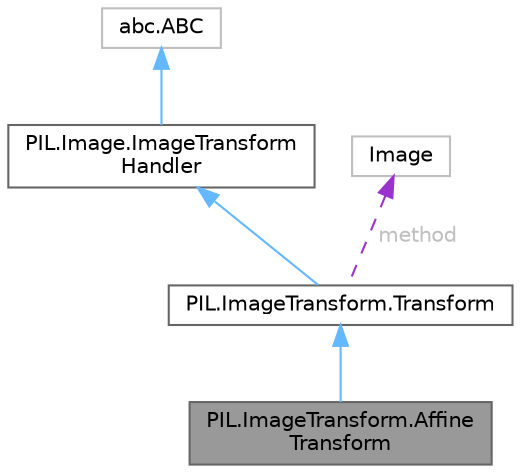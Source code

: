 digraph "PIL.ImageTransform.AffineTransform"
{
 // LATEX_PDF_SIZE
  bgcolor="transparent";
  edge [fontname=Helvetica,fontsize=10,labelfontname=Helvetica,labelfontsize=10];
  node [fontname=Helvetica,fontsize=10,shape=box,height=0.2,width=0.4];
  Node1 [id="Node000001",label="PIL.ImageTransform.Affine\lTransform",height=0.2,width=0.4,color="gray40", fillcolor="grey60", style="filled", fontcolor="black",tooltip=" "];
  Node2 -> Node1 [id="edge1_Node000001_Node000002",dir="back",color="steelblue1",style="solid",tooltip=" "];
  Node2 [id="Node000002",label="PIL.ImageTransform.Transform",height=0.2,width=0.4,color="gray40", fillcolor="white", style="filled",URL="$d8/dc9/classPIL_1_1ImageTransform_1_1Transform.html",tooltip=" "];
  Node3 -> Node2 [id="edge2_Node000002_Node000003",dir="back",color="steelblue1",style="solid",tooltip=" "];
  Node3 [id="Node000003",label="PIL.Image.ImageTransform\lHandler",height=0.2,width=0.4,color="gray40", fillcolor="white", style="filled",URL="$da/d07/classPIL_1_1Image_1_1ImageTransformHandler.html",tooltip=" "];
  Node4 -> Node3 [id="edge3_Node000003_Node000004",dir="back",color="steelblue1",style="solid",tooltip=" "];
  Node4 [id="Node000004",label="abc.ABC",height=0.2,width=0.4,color="grey75", fillcolor="white", style="filled",tooltip=" "];
  Node5 -> Node2 [id="edge4_Node000002_Node000005",dir="back",color="darkorchid3",style="dashed",tooltip=" ",label=" method",fontcolor="grey" ];
  Node5 [id="Node000005",label="Image",height=0.2,width=0.4,color="grey75", fillcolor="white", style="filled",tooltip=" "];
}
